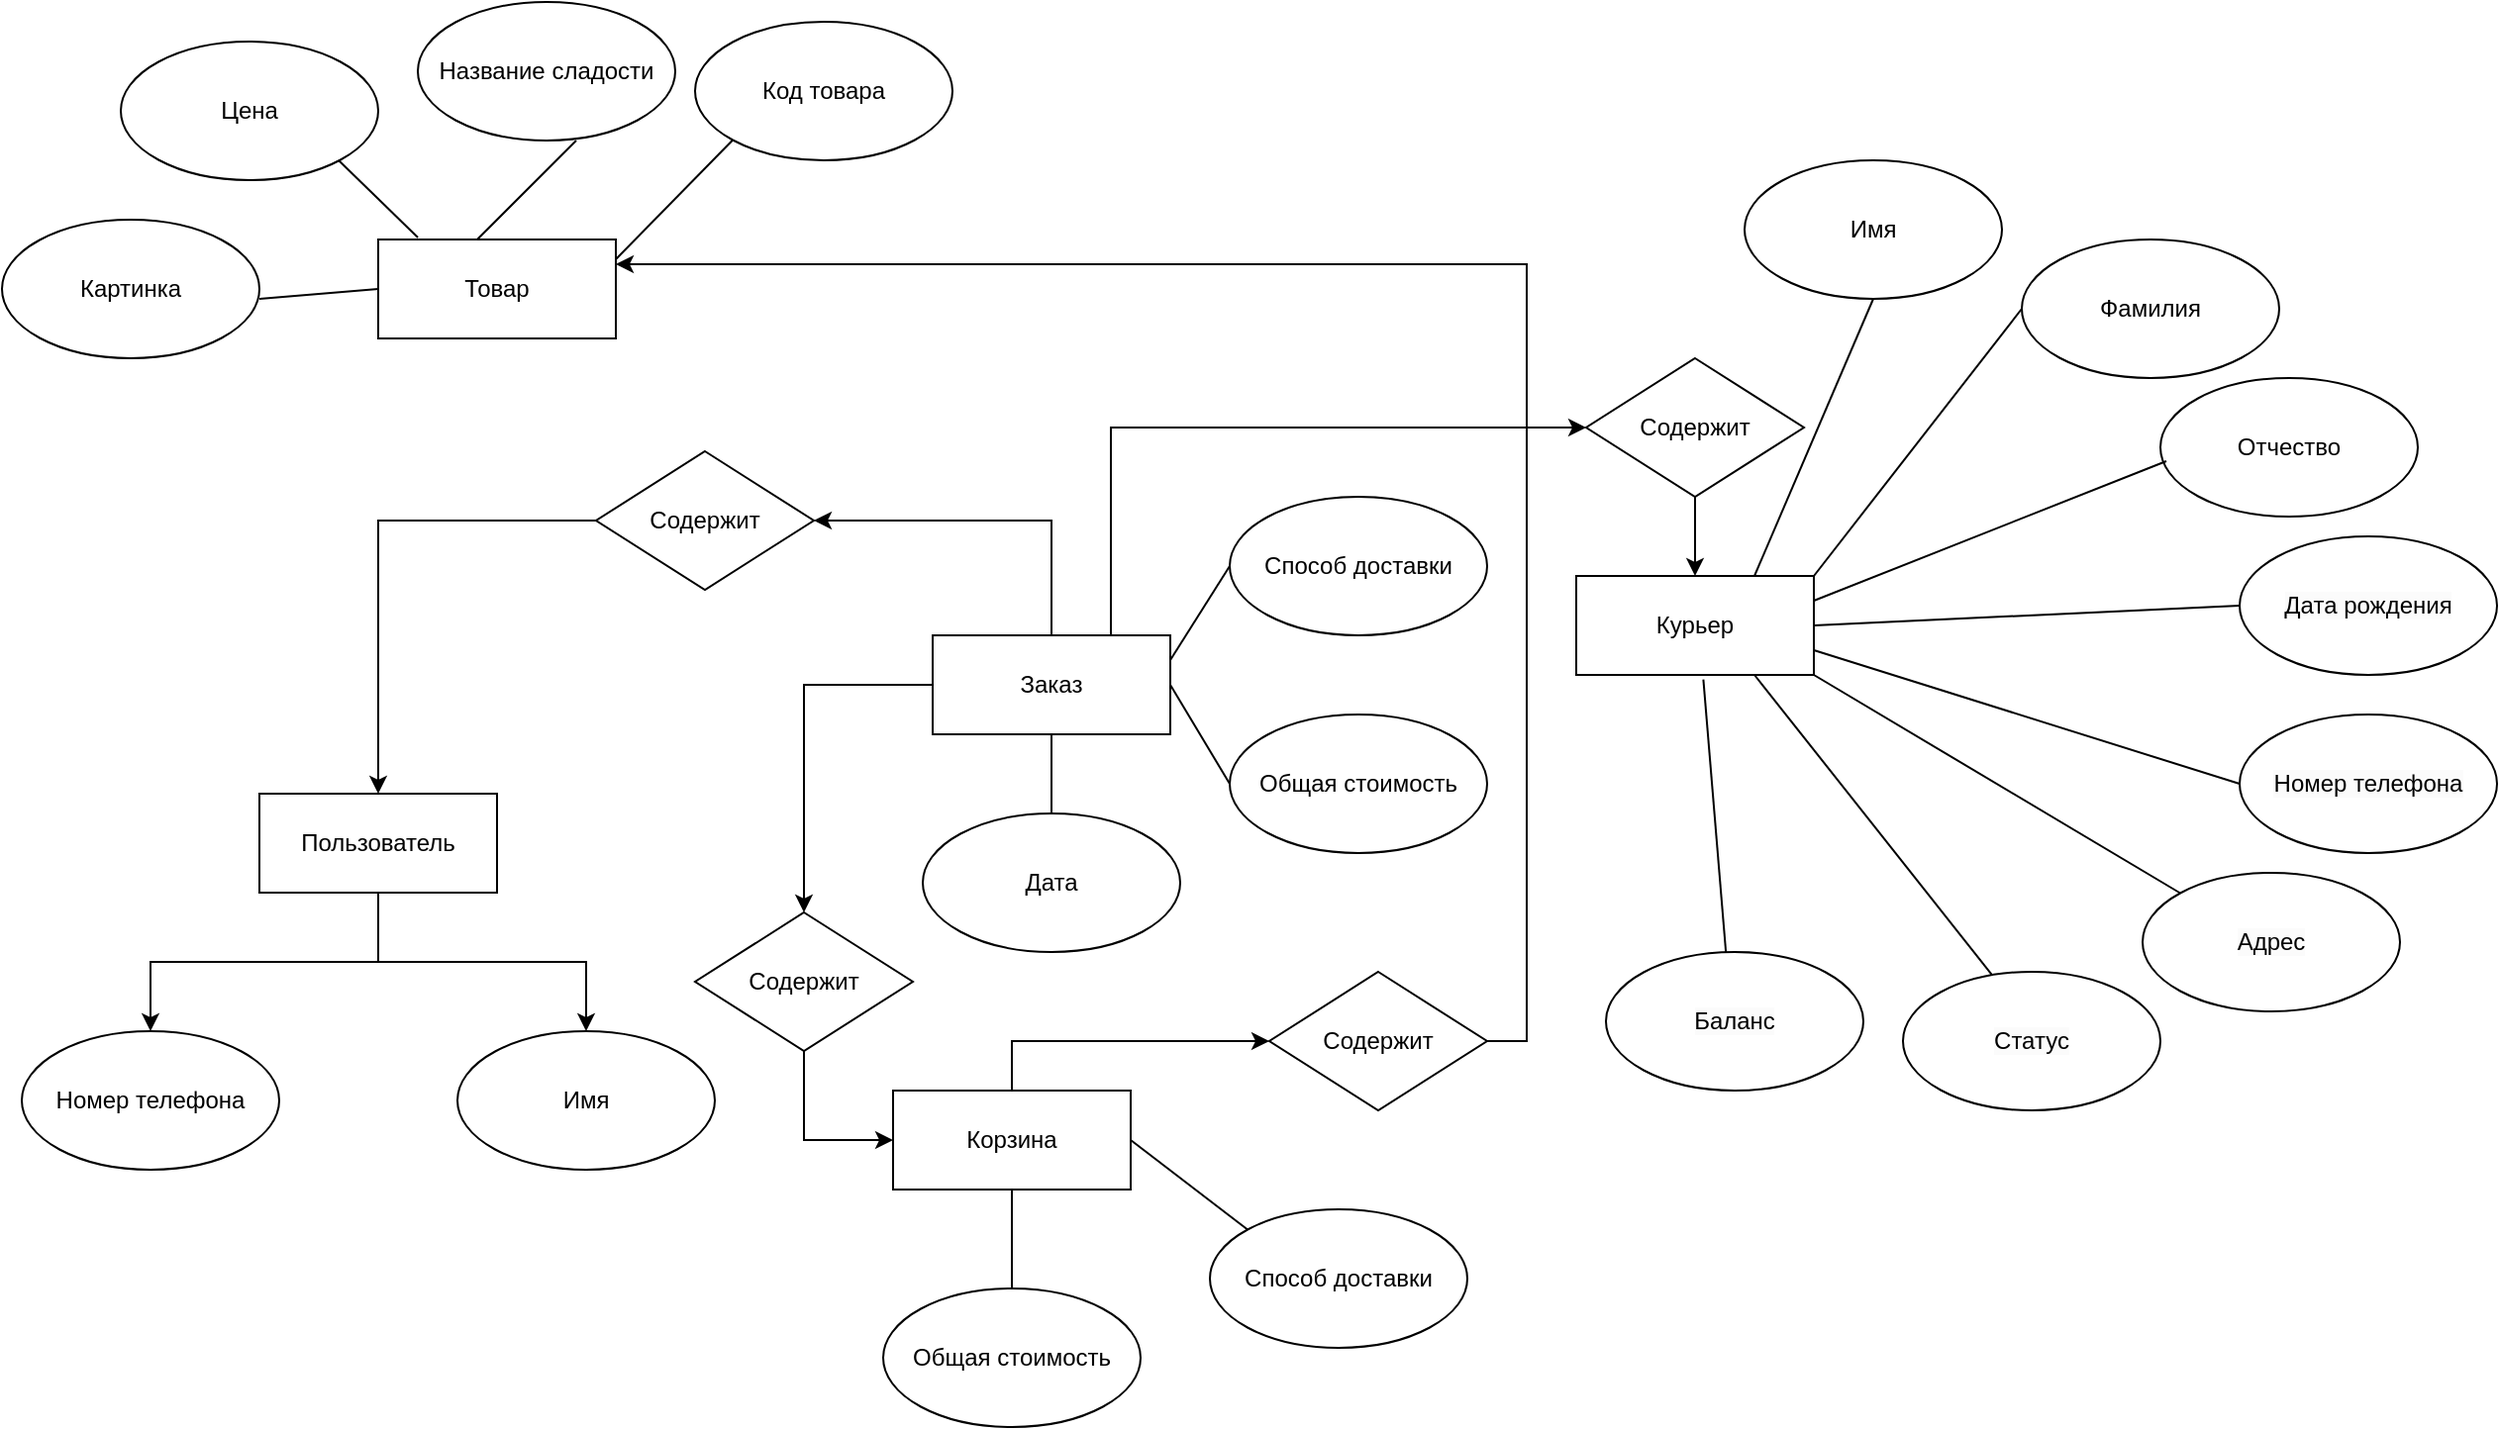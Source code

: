 <mxfile version="21.8.2" type="device">
  <diagram id="Z7b99tZVurUwSrPOn-9z" name="Page-1">
    <mxGraphModel dx="1600" dy="873" grid="0" gridSize="10" guides="1" tooltips="1" connect="1" arrows="1" fold="1" page="0" pageScale="1" pageWidth="827" pageHeight="1169" math="0" shadow="0">
      <root>
        <mxCell id="0" />
        <mxCell id="1" parent="0" />
        <mxCell id="hGWeb-G8HRpZfb4ipiGh-1" value="Товар" style="rounded=0;whiteSpace=wrap;html=1;" parent="1" vertex="1">
          <mxGeometry x="220" y="150" width="120" height="50" as="geometry" />
        </mxCell>
        <mxCell id="hGWeb-G8HRpZfb4ipiGh-3" value="Название сладости" style="ellipse;whiteSpace=wrap;html=1;" parent="1" vertex="1">
          <mxGeometry x="240" y="30" width="130" height="70" as="geometry" />
        </mxCell>
        <mxCell id="hGWeb-G8HRpZfb4ipiGh-4" value="Цена" style="ellipse;whiteSpace=wrap;html=1;" parent="1" vertex="1">
          <mxGeometry x="90" y="50" width="130" height="70" as="geometry" />
        </mxCell>
        <mxCell id="hGWeb-G8HRpZfb4ipiGh-5" value="Картинка" style="ellipse;whiteSpace=wrap;html=1;" parent="1" vertex="1">
          <mxGeometry x="30" y="140" width="130" height="70" as="geometry" />
        </mxCell>
        <mxCell id="8fOQJ0gHnapcjapYstNZ-1" style="edgeStyle=orthogonalEdgeStyle;rounded=0;orthogonalLoop=1;jettySize=auto;html=1;entryX=0.5;entryY=0;entryDx=0;entryDy=0;" parent="1" source="hGWeb-G8HRpZfb4ipiGh-6" target="hGWeb-G8HRpZfb4ipiGh-10" edge="1">
          <mxGeometry relative="1" as="geometry" />
        </mxCell>
        <mxCell id="8fOQJ0gHnapcjapYstNZ-2" style="edgeStyle=orthogonalEdgeStyle;rounded=0;orthogonalLoop=1;jettySize=auto;html=1;entryX=0.5;entryY=0;entryDx=0;entryDy=0;" parent="1" source="hGWeb-G8HRpZfb4ipiGh-6" target="hGWeb-G8HRpZfb4ipiGh-7" edge="1">
          <mxGeometry relative="1" as="geometry" />
        </mxCell>
        <mxCell id="hGWeb-G8HRpZfb4ipiGh-6" value="Пользователь" style="rounded=0;whiteSpace=wrap;html=1;" parent="1" vertex="1">
          <mxGeometry x="160" y="430" width="120" height="50" as="geometry" />
        </mxCell>
        <mxCell id="hGWeb-G8HRpZfb4ipiGh-7" value="Имя" style="ellipse;whiteSpace=wrap;html=1;" parent="1" vertex="1">
          <mxGeometry x="260" y="550" width="130" height="70" as="geometry" />
        </mxCell>
        <mxCell id="hGWeb-G8HRpZfb4ipiGh-10" value="Номер телефона" style="ellipse;whiteSpace=wrap;html=1;" parent="1" vertex="1">
          <mxGeometry x="40" y="550" width="130" height="70" as="geometry" />
        </mxCell>
        <mxCell id="hGWeb-G8HRpZfb4ipiGh-38" style="edgeStyle=elbowEdgeStyle;rounded=0;orthogonalLoop=1;jettySize=auto;html=1;entryX=1;entryY=0.5;entryDx=0;entryDy=0;" parent="1" source="hGWeb-G8HRpZfb4ipiGh-12" target="hGWeb-G8HRpZfb4ipiGh-33" edge="1">
          <mxGeometry relative="1" as="geometry">
            <Array as="points">
              <mxPoint x="560" y="340" />
            </Array>
          </mxGeometry>
        </mxCell>
        <mxCell id="8fOQJ0gHnapcjapYstNZ-3" style="edgeStyle=orthogonalEdgeStyle;rounded=0;orthogonalLoop=1;jettySize=auto;html=1;entryX=0.5;entryY=0;entryDx=0;entryDy=0;" parent="1" source="hGWeb-G8HRpZfb4ipiGh-12" target="z4-uJtej0cMulvKEZiRt-5" edge="1">
          <mxGeometry relative="1" as="geometry" />
        </mxCell>
        <mxCell id="CAQWsTvgkimqhigpGzVV-2" style="edgeStyle=orthogonalEdgeStyle;rounded=0;orthogonalLoop=1;jettySize=auto;html=1;entryX=0;entryY=0.5;entryDx=0;entryDy=0;" parent="1" source="hGWeb-G8HRpZfb4ipiGh-12" target="CAQWsTvgkimqhigpGzVV-1" edge="1">
          <mxGeometry relative="1" as="geometry">
            <Array as="points">
              <mxPoint x="590" y="245" />
            </Array>
          </mxGeometry>
        </mxCell>
        <mxCell id="hGWeb-G8HRpZfb4ipiGh-12" value="Заказ" style="rounded=0;whiteSpace=wrap;html=1;" parent="1" vertex="1">
          <mxGeometry x="500" y="350" width="120" height="50" as="geometry" />
        </mxCell>
        <mxCell id="hGWeb-G8HRpZfb4ipiGh-39" style="edgeStyle=elbowEdgeStyle;rounded=0;orthogonalLoop=1;jettySize=auto;html=1;entryX=0.5;entryY=0;entryDx=0;entryDy=0;" parent="1" source="hGWeb-G8HRpZfb4ipiGh-33" target="hGWeb-G8HRpZfb4ipiGh-6" edge="1">
          <mxGeometry relative="1" as="geometry">
            <Array as="points">
              <mxPoint x="220" y="330" />
              <mxPoint x="120" y="400" />
              <mxPoint x="100" y="410" />
            </Array>
          </mxGeometry>
        </mxCell>
        <mxCell id="hGWeb-G8HRpZfb4ipiGh-33" value="Содержит" style="rhombus;whiteSpace=wrap;html=1;" parent="1" vertex="1">
          <mxGeometry x="330" y="257" width="110" height="70" as="geometry" />
        </mxCell>
        <mxCell id="hGWeb-G8HRpZfb4ipiGh-43" value="" style="endArrow=none;html=1;rounded=0;entryX=0;entryY=0.5;entryDx=0;entryDy=0;" parent="1" target="hGWeb-G8HRpZfb4ipiGh-1" edge="1">
          <mxGeometry width="50" height="50" relative="1" as="geometry">
            <mxPoint x="160" y="180" as="sourcePoint" />
            <mxPoint x="210" y="130" as="targetPoint" />
          </mxGeometry>
        </mxCell>
        <mxCell id="hGWeb-G8HRpZfb4ipiGh-44" value="" style="endArrow=none;html=1;rounded=0;entryX=0.167;entryY=-0.02;entryDx=0;entryDy=0;entryPerimeter=0;" parent="1" target="hGWeb-G8HRpZfb4ipiGh-1" edge="1">
          <mxGeometry width="50" height="50" relative="1" as="geometry">
            <mxPoint x="200" y="110" as="sourcePoint" />
            <mxPoint x="250" y="60" as="targetPoint" />
          </mxGeometry>
        </mxCell>
        <mxCell id="hGWeb-G8HRpZfb4ipiGh-45" value="" style="endArrow=none;html=1;rounded=0;" parent="1" edge="1">
          <mxGeometry width="50" height="50" relative="1" as="geometry">
            <mxPoint x="270" y="150" as="sourcePoint" />
            <mxPoint x="320" y="100" as="targetPoint" />
          </mxGeometry>
        </mxCell>
        <mxCell id="hGWeb-G8HRpZfb4ipiGh-47" value="Дата" style="ellipse;whiteSpace=wrap;html=1;" parent="1" vertex="1">
          <mxGeometry x="495" y="440" width="130" height="70" as="geometry" />
        </mxCell>
        <mxCell id="hGWeb-G8HRpZfb4ipiGh-48" value="" style="endArrow=none;html=1;rounded=0;exitX=0.5;exitY=0;exitDx=0;exitDy=0;entryX=0.5;entryY=1;entryDx=0;entryDy=0;" parent="1" source="hGWeb-G8HRpZfb4ipiGh-47" target="hGWeb-G8HRpZfb4ipiGh-12" edge="1">
          <mxGeometry width="50" height="50" relative="1" as="geometry">
            <mxPoint x="510" y="450" as="sourcePoint" />
            <mxPoint x="650" y="430" as="targetPoint" />
          </mxGeometry>
        </mxCell>
        <mxCell id="hGWeb-G8HRpZfb4ipiGh-50" value="Общая стоимость" style="ellipse;whiteSpace=wrap;html=1;" parent="1" vertex="1">
          <mxGeometry x="650" y="390" width="130" height="70" as="geometry" />
        </mxCell>
        <mxCell id="hGWeb-G8HRpZfb4ipiGh-51" value="" style="endArrow=none;html=1;rounded=0;exitX=1;exitY=0.5;exitDx=0;exitDy=0;entryX=0;entryY=0.5;entryDx=0;entryDy=0;" parent="1" source="hGWeb-G8HRpZfb4ipiGh-12" target="hGWeb-G8HRpZfb4ipiGh-50" edge="1">
          <mxGeometry width="50" height="50" relative="1" as="geometry">
            <mxPoint x="630" y="390" as="sourcePoint" />
            <mxPoint x="680" y="340" as="targetPoint" />
          </mxGeometry>
        </mxCell>
        <mxCell id="hGWeb-G8HRpZfb4ipiGh-52" value="Способ доставки" style="ellipse;whiteSpace=wrap;html=1;" parent="1" vertex="1">
          <mxGeometry x="650" y="280" width="130" height="70" as="geometry" />
        </mxCell>
        <mxCell id="hGWeb-G8HRpZfb4ipiGh-53" value="" style="endArrow=none;html=1;rounded=0;exitX=1;exitY=0.25;exitDx=0;exitDy=0;entryX=0;entryY=0.5;entryDx=0;entryDy=0;" parent="1" source="hGWeb-G8HRpZfb4ipiGh-12" target="hGWeb-G8HRpZfb4ipiGh-52" edge="1">
          <mxGeometry width="50" height="50" relative="1" as="geometry">
            <mxPoint x="630" y="390" as="sourcePoint" />
            <mxPoint x="680" y="340" as="targetPoint" />
          </mxGeometry>
        </mxCell>
        <mxCell id="hGWeb-G8HRpZfb4ipiGh-54" value="Код товара" style="ellipse;whiteSpace=wrap;html=1;" parent="1" vertex="1">
          <mxGeometry x="380" y="40" width="130" height="70" as="geometry" />
        </mxCell>
        <mxCell id="hGWeb-G8HRpZfb4ipiGh-55" value="" style="endArrow=none;html=1;rounded=0;entryX=0;entryY=1;entryDx=0;entryDy=0;" parent="1" target="hGWeb-G8HRpZfb4ipiGh-54" edge="1">
          <mxGeometry width="50" height="50" relative="1" as="geometry">
            <mxPoint x="340" y="160" as="sourcePoint" />
            <mxPoint x="390" y="110" as="targetPoint" />
          </mxGeometry>
        </mxCell>
        <mxCell id="z4-uJtej0cMulvKEZiRt-15" style="edgeStyle=orthogonalEdgeStyle;rounded=0;orthogonalLoop=1;jettySize=auto;html=1;entryX=0;entryY=0.5;entryDx=0;entryDy=0;exitX=0.5;exitY=0;exitDx=0;exitDy=0;" parent="1" source="z4-uJtej0cMulvKEZiRt-1" target="z4-uJtej0cMulvKEZiRt-14" edge="1">
          <mxGeometry relative="1" as="geometry" />
        </mxCell>
        <mxCell id="z4-uJtej0cMulvKEZiRt-1" value="Корзина" style="rounded=0;whiteSpace=wrap;html=1;" parent="1" vertex="1">
          <mxGeometry x="480" y="580" width="120" height="50" as="geometry" />
        </mxCell>
        <mxCell id="z4-uJtej0cMulvKEZiRt-2" value="Способ доставки" style="ellipse;whiteSpace=wrap;html=1;" parent="1" vertex="1">
          <mxGeometry x="640" y="640" width="130" height="70" as="geometry" />
        </mxCell>
        <mxCell id="z4-uJtej0cMulvKEZiRt-3" value="Общая стоимость" style="ellipse;whiteSpace=wrap;html=1;" parent="1" vertex="1">
          <mxGeometry x="475" y="680" width="130" height="70" as="geometry" />
        </mxCell>
        <mxCell id="8fOQJ0gHnapcjapYstNZ-4" style="edgeStyle=orthogonalEdgeStyle;rounded=0;orthogonalLoop=1;jettySize=auto;html=1;entryX=0;entryY=0.5;entryDx=0;entryDy=0;" parent="1" source="z4-uJtej0cMulvKEZiRt-5" target="z4-uJtej0cMulvKEZiRt-1" edge="1">
          <mxGeometry relative="1" as="geometry" />
        </mxCell>
        <mxCell id="z4-uJtej0cMulvKEZiRt-5" value="Содержит" style="rhombus;whiteSpace=wrap;html=1;" parent="1" vertex="1">
          <mxGeometry x="380" y="490" width="110" height="70" as="geometry" />
        </mxCell>
        <mxCell id="z4-uJtej0cMulvKEZiRt-11" value="" style="endArrow=none;html=1;rounded=0;exitX=0.5;exitY=0;exitDx=0;exitDy=0;entryX=0.5;entryY=1;entryDx=0;entryDy=0;" parent="1" source="z4-uJtej0cMulvKEZiRt-3" target="z4-uJtej0cMulvKEZiRt-1" edge="1">
          <mxGeometry width="50" height="50" relative="1" as="geometry">
            <mxPoint x="350" y="520" as="sourcePoint" />
            <mxPoint x="400" y="470" as="targetPoint" />
          </mxGeometry>
        </mxCell>
        <mxCell id="z4-uJtej0cMulvKEZiRt-12" value="" style="endArrow=none;html=1;rounded=0;entryX=0;entryY=0;entryDx=0;entryDy=0;exitX=1;exitY=0.5;exitDx=0;exitDy=0;" parent="1" source="z4-uJtej0cMulvKEZiRt-1" target="z4-uJtej0cMulvKEZiRt-2" edge="1">
          <mxGeometry width="50" height="50" relative="1" as="geometry">
            <mxPoint x="350" y="520" as="sourcePoint" />
            <mxPoint x="400" y="470" as="targetPoint" />
          </mxGeometry>
        </mxCell>
        <mxCell id="z4-uJtej0cMulvKEZiRt-16" style="edgeStyle=orthogonalEdgeStyle;rounded=0;orthogonalLoop=1;jettySize=auto;html=1;entryX=1;entryY=0.25;entryDx=0;entryDy=0;exitX=1;exitY=0.5;exitDx=0;exitDy=0;" parent="1" source="z4-uJtej0cMulvKEZiRt-14" target="hGWeb-G8HRpZfb4ipiGh-1" edge="1">
          <mxGeometry relative="1" as="geometry" />
        </mxCell>
        <mxCell id="z4-uJtej0cMulvKEZiRt-14" value="Содержит" style="rhombus;whiteSpace=wrap;html=1;" parent="1" vertex="1">
          <mxGeometry x="670" y="520" width="110" height="70" as="geometry" />
        </mxCell>
        <mxCell id="CAQWsTvgkimqhigpGzVV-4" style="edgeStyle=orthogonalEdgeStyle;rounded=0;orthogonalLoop=1;jettySize=auto;html=1;entryX=0.5;entryY=0;entryDx=0;entryDy=0;" parent="1" source="CAQWsTvgkimqhigpGzVV-1" target="CAQWsTvgkimqhigpGzVV-3" edge="1">
          <mxGeometry relative="1" as="geometry" />
        </mxCell>
        <mxCell id="CAQWsTvgkimqhigpGzVV-1" value="Содержит" style="rhombus;whiteSpace=wrap;html=1;" parent="1" vertex="1">
          <mxGeometry x="830" y="210" width="110" height="70" as="geometry" />
        </mxCell>
        <mxCell id="CAQWsTvgkimqhigpGzVV-3" value="Курьер" style="rounded=0;whiteSpace=wrap;html=1;" parent="1" vertex="1">
          <mxGeometry x="825" y="320" width="120" height="50" as="geometry" />
        </mxCell>
        <mxCell id="CAQWsTvgkimqhigpGzVV-5" value="Имя" style="ellipse;whiteSpace=wrap;html=1;" parent="1" vertex="1">
          <mxGeometry x="910" y="110" width="130" height="70" as="geometry" />
        </mxCell>
        <mxCell id="CAQWsTvgkimqhigpGzVV-7" value="Фамилия" style="ellipse;whiteSpace=wrap;html=1;" parent="1" vertex="1">
          <mxGeometry x="1050" y="150" width="130" height="70" as="geometry" />
        </mxCell>
        <mxCell id="CAQWsTvgkimqhigpGzVV-8" value="Отчество" style="ellipse;whiteSpace=wrap;html=1;" parent="1" vertex="1">
          <mxGeometry x="1120" y="220" width="130" height="70" as="geometry" />
        </mxCell>
        <mxCell id="CAQWsTvgkimqhigpGzVV-9" value="" style="endArrow=none;html=1;rounded=0;entryX=0.5;entryY=1;entryDx=0;entryDy=0;exitX=0.75;exitY=0;exitDx=0;exitDy=0;" parent="1" source="CAQWsTvgkimqhigpGzVV-3" target="CAQWsTvgkimqhigpGzVV-5" edge="1">
          <mxGeometry width="50" height="50" relative="1" as="geometry">
            <mxPoint x="620" y="440" as="sourcePoint" />
            <mxPoint x="670" y="390" as="targetPoint" />
          </mxGeometry>
        </mxCell>
        <mxCell id="CAQWsTvgkimqhigpGzVV-10" value="" style="endArrow=none;html=1;rounded=0;entryX=0;entryY=0.5;entryDx=0;entryDy=0;exitX=1;exitY=0;exitDx=0;exitDy=0;" parent="1" source="CAQWsTvgkimqhigpGzVV-3" target="CAQWsTvgkimqhigpGzVV-7" edge="1">
          <mxGeometry width="50" height="50" relative="1" as="geometry">
            <mxPoint x="620" y="440" as="sourcePoint" />
            <mxPoint x="670" y="390" as="targetPoint" />
          </mxGeometry>
        </mxCell>
        <mxCell id="CAQWsTvgkimqhigpGzVV-11" value="" style="endArrow=none;html=1;rounded=0;entryX=0;entryY=0.5;entryDx=0;entryDy=0;exitX=1;exitY=0.5;exitDx=0;exitDy=0;" parent="1" source="CAQWsTvgkimqhigpGzVV-3" target="CAQWsTvgkimqhigpGzVV-12" edge="1">
          <mxGeometry width="50" height="50" relative="1" as="geometry">
            <mxPoint x="950" y="350" as="sourcePoint" />
            <mxPoint x="670" y="390" as="targetPoint" />
          </mxGeometry>
        </mxCell>
        <mxCell id="CAQWsTvgkimqhigpGzVV-12" value="&lt;span style=&quot;color: rgb(0, 0, 0); font-family: Helvetica; font-size: 12px; font-style: normal; font-variant-ligatures: normal; font-variant-caps: normal; font-weight: 400; letter-spacing: normal; orphans: 2; text-align: center; text-indent: 0px; text-transform: none; widows: 2; word-spacing: 0px; -webkit-text-stroke-width: 0px; background-color: rgb(251, 251, 251); text-decoration-thickness: initial; text-decoration-style: initial; text-decoration-color: initial; float: none; display: inline !important;&quot;&gt;Дата рождения&lt;/span&gt;" style="ellipse;whiteSpace=wrap;html=1;" parent="1" vertex="1">
          <mxGeometry x="1160" y="300" width="130" height="70" as="geometry" />
        </mxCell>
        <mxCell id="CAQWsTvgkimqhigpGzVV-13" value="&lt;span style=&quot;color: rgb(0, 0, 0); font-family: Helvetica; font-size: 12px; font-style: normal; font-variant-ligatures: normal; font-variant-caps: normal; font-weight: 400; letter-spacing: normal; orphans: 2; text-align: center; text-indent: 0px; text-transform: none; widows: 2; word-spacing: 0px; -webkit-text-stroke-width: 0px; background-color: rgb(251, 251, 251); text-decoration-thickness: initial; text-decoration-style: initial; text-decoration-color: initial; float: none; display: inline !important;&quot;&gt;Номер телефона&lt;/span&gt;" style="ellipse;whiteSpace=wrap;html=1;" parent="1" vertex="1">
          <mxGeometry x="1160" y="390" width="130" height="70" as="geometry" />
        </mxCell>
        <mxCell id="CAQWsTvgkimqhigpGzVV-16" value="&lt;span style=&quot;color: rgb(0, 0, 0); font-family: Helvetica; font-size: 12px; font-style: normal; font-variant-ligatures: normal; font-variant-caps: normal; font-weight: 400; letter-spacing: normal; orphans: 2; text-align: center; text-indent: 0px; text-transform: none; widows: 2; word-spacing: 0px; -webkit-text-stroke-width: 0px; background-color: rgb(251, 251, 251); text-decoration-thickness: initial; text-decoration-style: initial; text-decoration-color: initial; float: none; display: inline !important;&quot;&gt;Адрес&lt;/span&gt;" style="ellipse;whiteSpace=wrap;html=1;" parent="1" vertex="1">
          <mxGeometry x="1111" y="470" width="130" height="70" as="geometry" />
        </mxCell>
        <mxCell id="CAQWsTvgkimqhigpGzVV-17" value="&lt;span style=&quot;color: rgb(0, 0, 0); font-family: Helvetica; font-size: 12px; font-style: normal; font-variant-ligatures: normal; font-variant-caps: normal; font-weight: 400; letter-spacing: normal; orphans: 2; text-align: center; text-indent: 0px; text-transform: none; widows: 2; word-spacing: 0px; -webkit-text-stroke-width: 0px; background-color: rgb(251, 251, 251); text-decoration-thickness: initial; text-decoration-style: initial; text-decoration-color: initial; float: none; display: inline !important;&quot;&gt;Баланс&lt;/span&gt;" style="ellipse;whiteSpace=wrap;html=1;" parent="1" vertex="1">
          <mxGeometry x="840" y="510" width="130" height="70" as="geometry" />
        </mxCell>
        <mxCell id="CAQWsTvgkimqhigpGzVV-18" value="&lt;span style=&quot;color: rgb(0, 0, 0); font-family: Helvetica; font-size: 12px; font-style: normal; font-variant-ligatures: normal; font-variant-caps: normal; font-weight: 400; letter-spacing: normal; orphans: 2; text-align: center; text-indent: 0px; text-transform: none; widows: 2; word-spacing: 0px; -webkit-text-stroke-width: 0px; background-color: rgb(251, 251, 251); text-decoration-thickness: initial; text-decoration-style: initial; text-decoration-color: initial; float: none; display: inline !important;&quot;&gt;Статус&lt;br&gt;&lt;/span&gt;" style="ellipse;whiteSpace=wrap;html=1;" parent="1" vertex="1">
          <mxGeometry x="990" y="520" width="130" height="70" as="geometry" />
        </mxCell>
        <mxCell id="CAQWsTvgkimqhigpGzVV-19" value="" style="endArrow=none;html=1;rounded=0;entryX=0.023;entryY=0.6;entryDx=0;entryDy=0;exitX=1;exitY=0.25;exitDx=0;exitDy=0;entryPerimeter=0;" parent="1" source="CAQWsTvgkimqhigpGzVV-3" target="CAQWsTvgkimqhigpGzVV-8" edge="1">
          <mxGeometry width="50" height="50" relative="1" as="geometry">
            <mxPoint x="950" y="340" as="sourcePoint" />
            <mxPoint x="1130" y="265" as="targetPoint" />
          </mxGeometry>
        </mxCell>
        <mxCell id="CAQWsTvgkimqhigpGzVV-20" value="" style="endArrow=none;html=1;rounded=0;entryX=0;entryY=0.5;entryDx=0;entryDy=0;exitX=1;exitY=0.75;exitDx=0;exitDy=0;" parent="1" source="CAQWsTvgkimqhigpGzVV-3" target="CAQWsTvgkimqhigpGzVV-13" edge="1">
          <mxGeometry width="50" height="50" relative="1" as="geometry">
            <mxPoint x="955" y="355" as="sourcePoint" />
            <mxPoint x="1170" y="345" as="targetPoint" />
          </mxGeometry>
        </mxCell>
        <mxCell id="CAQWsTvgkimqhigpGzVV-21" value="" style="endArrow=none;html=1;rounded=0;entryX=0;entryY=0;entryDx=0;entryDy=0;exitX=1;exitY=1;exitDx=0;exitDy=0;" parent="1" source="CAQWsTvgkimqhigpGzVV-3" target="CAQWsTvgkimqhigpGzVV-16" edge="1">
          <mxGeometry width="50" height="50" relative="1" as="geometry">
            <mxPoint x="955" y="368" as="sourcePoint" />
            <mxPoint x="1170" y="435" as="targetPoint" />
          </mxGeometry>
        </mxCell>
        <mxCell id="CAQWsTvgkimqhigpGzVV-22" value="" style="endArrow=none;html=1;rounded=0;entryX=0.345;entryY=0.02;entryDx=0;entryDy=0;exitX=0.75;exitY=1;exitDx=0;exitDy=0;entryPerimeter=0;" parent="1" source="CAQWsTvgkimqhigpGzVV-3" target="CAQWsTvgkimqhigpGzVV-18" edge="1">
          <mxGeometry width="50" height="50" relative="1" as="geometry">
            <mxPoint x="955" y="380" as="sourcePoint" />
            <mxPoint x="1140" y="490" as="targetPoint" />
          </mxGeometry>
        </mxCell>
        <mxCell id="CAQWsTvgkimqhigpGzVV-23" value="" style="endArrow=none;html=1;rounded=0;entryX=0.466;entryY=0;entryDx=0;entryDy=0;exitX=0.535;exitY=1.046;exitDx=0;exitDy=0;entryPerimeter=0;exitPerimeter=0;" parent="1" source="CAQWsTvgkimqhigpGzVV-3" target="CAQWsTvgkimqhigpGzVV-17" edge="1">
          <mxGeometry width="50" height="50" relative="1" as="geometry">
            <mxPoint x="925" y="380" as="sourcePoint" />
            <mxPoint x="1045" y="531" as="targetPoint" />
          </mxGeometry>
        </mxCell>
      </root>
    </mxGraphModel>
  </diagram>
</mxfile>
